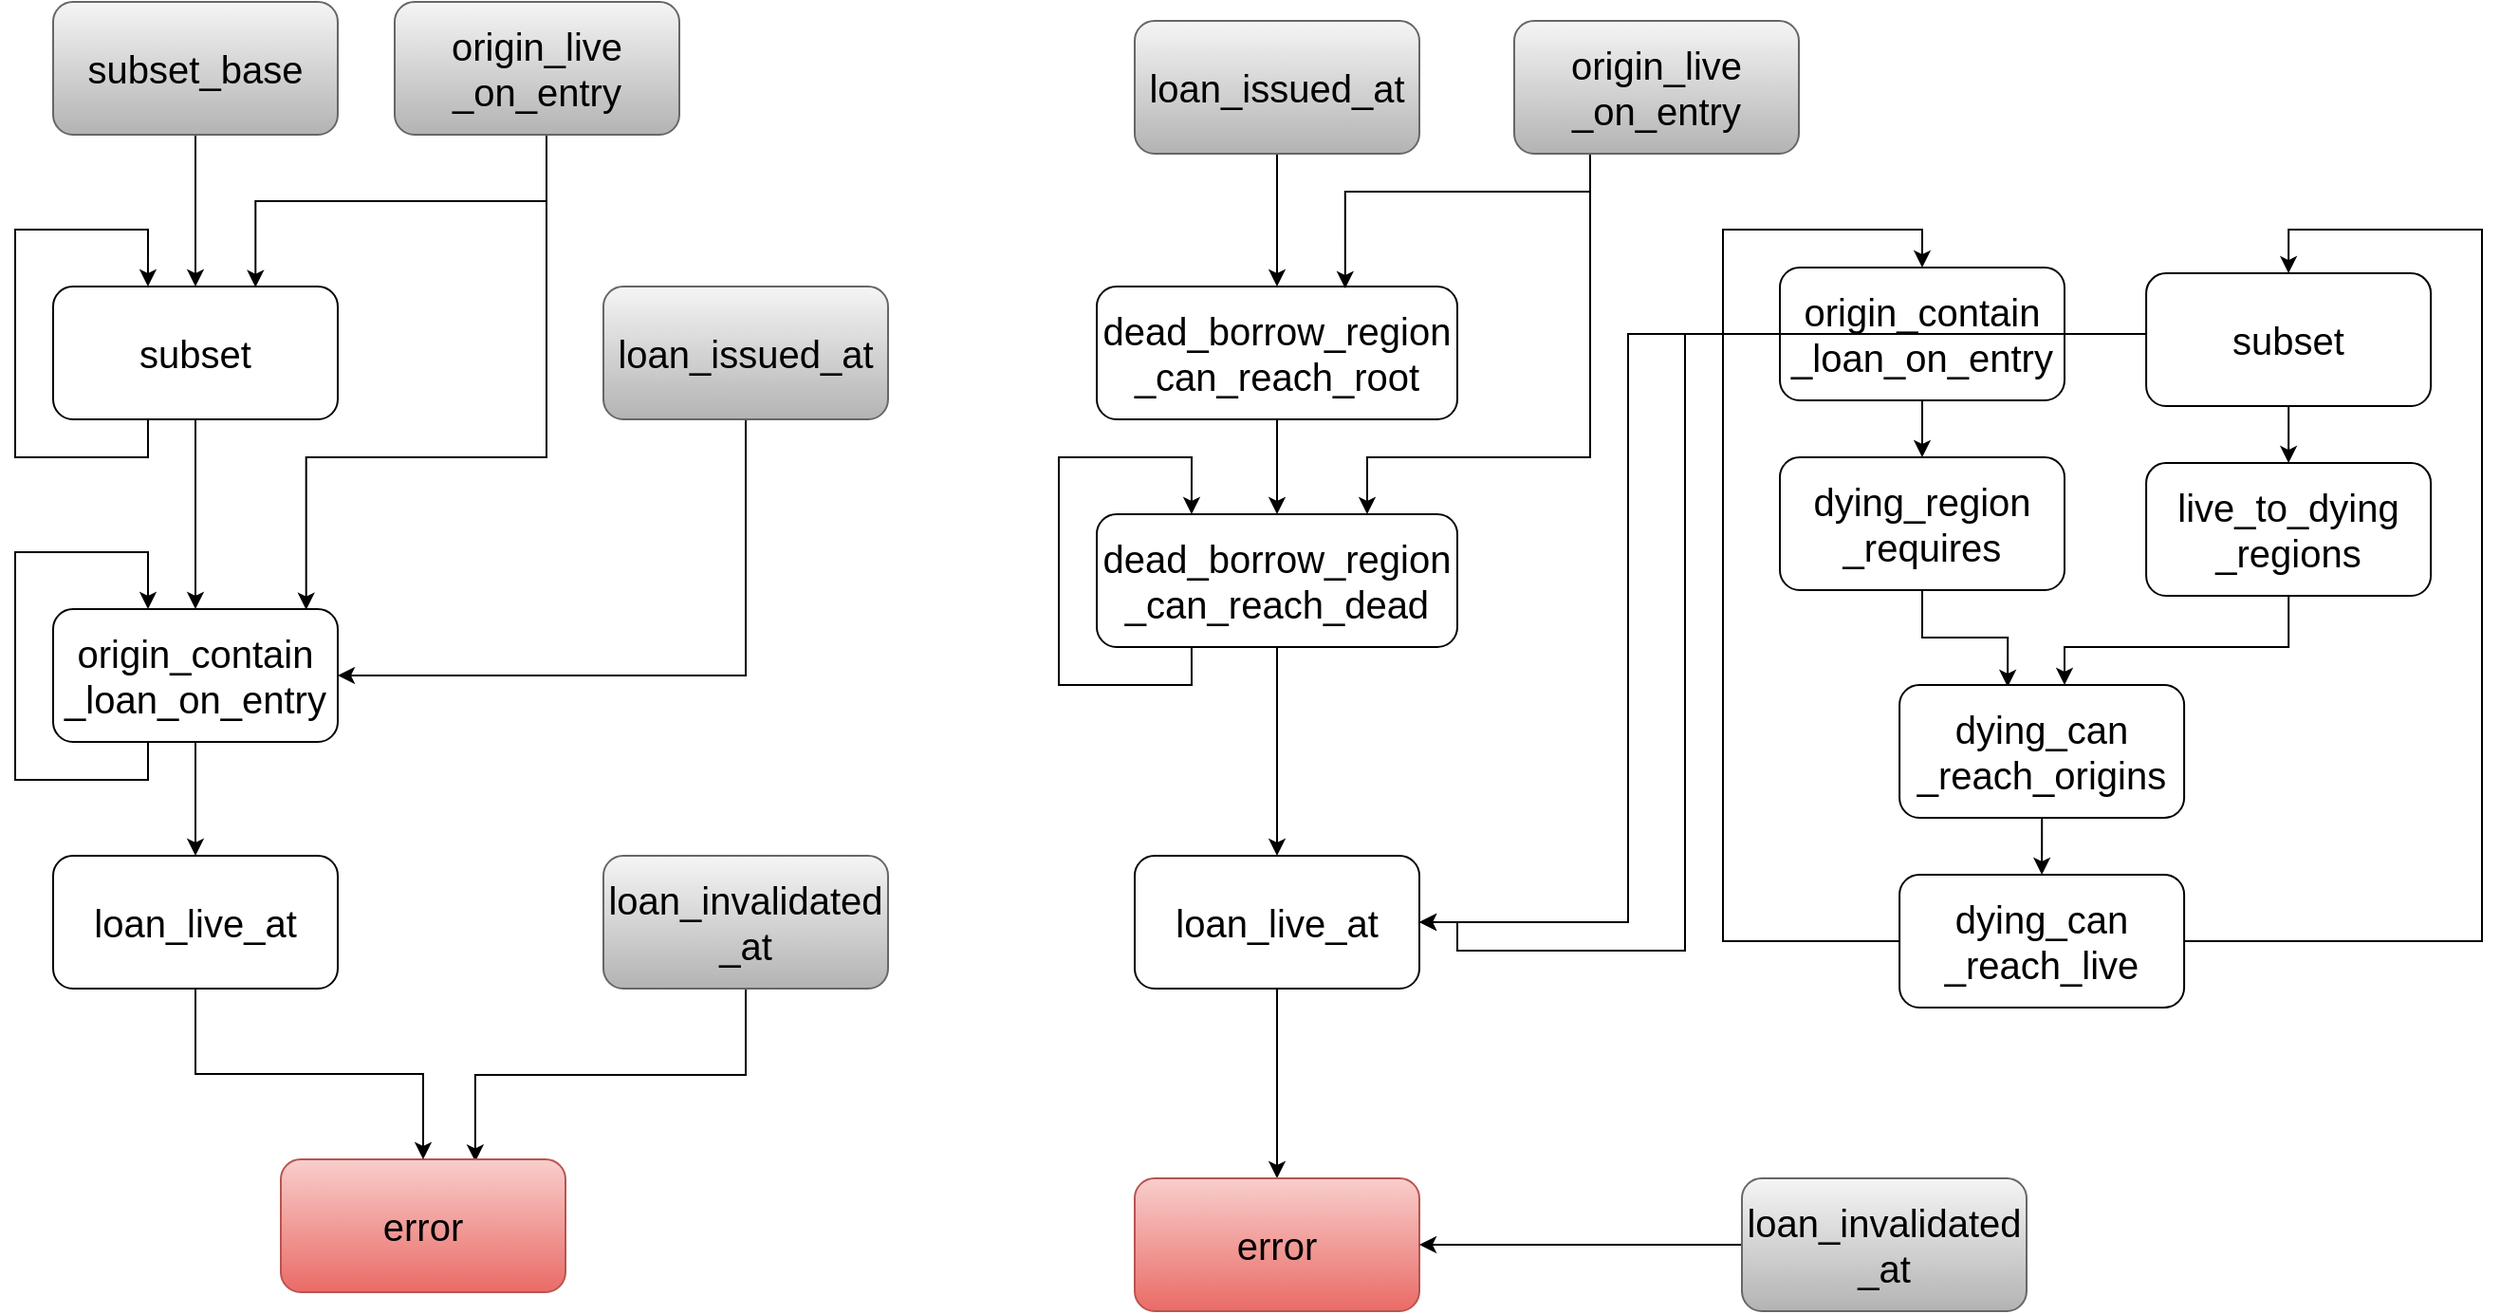 <mxfile version="15.7.3" type="device"><diagram id="OqOWBTo0y5NP__ywQpXE" name="Page-1"><mxGraphModel dx="1422" dy="850" grid="1" gridSize="10" guides="1" tooltips="1" connect="1" arrows="1" fold="1" page="1" pageScale="1" pageWidth="850" pageHeight="1100" math="0" shadow="0"><root><mxCell id="0"/><mxCell id="1" parent="0"/><mxCell id="NRC03hNy22mwCGF4ITLj-8" style="edgeStyle=orthogonalEdgeStyle;rounded=0;orthogonalLoop=1;jettySize=auto;html=1;entryX=0.5;entryY=0;entryDx=0;entryDy=0;fontSize=20;" parent="1" source="2hXvD5at_DiYbgzuj5T2-4" target="NRC03hNy22mwCGF4ITLj-6" edge="1"><mxGeometry relative="1" as="geometry"/></mxCell><mxCell id="2hXvD5at_DiYbgzuj5T2-4" value="subset_base" style="rounded=1;whiteSpace=wrap;html=1;fontSize=20;fillColor=#f5f5f5;gradientColor=#b3b3b3;strokeColor=#666666;" parent="1" vertex="1"><mxGeometry x="110" y="150" width="150" height="70" as="geometry"/></mxCell><mxCell id="NRC03hNy22mwCGF4ITLj-22" style="edgeStyle=elbowEdgeStyle;rounded=0;orthogonalLoop=1;jettySize=auto;elbow=vertical;html=1;entryX=1;entryY=0.5;entryDx=0;entryDy=0;fontSize=20;" parent="1" source="NRC03hNy22mwCGF4ITLj-1" target="NRC03hNy22mwCGF4ITLj-7" edge="1"><mxGeometry relative="1" as="geometry"><Array as="points"><mxPoint x="390" y="505"/></Array></mxGeometry></mxCell><mxCell id="NRC03hNy22mwCGF4ITLj-1" value="loan_issued_at" style="rounded=1;whiteSpace=wrap;html=1;fontSize=20;fillColor=#f5f5f5;gradientColor=#b3b3b3;strokeColor=#666666;" parent="1" vertex="1"><mxGeometry x="400" y="300" width="150" height="70" as="geometry"/></mxCell><mxCell id="NRC03hNy22mwCGF4ITLj-16" style="edgeStyle=elbowEdgeStyle;rounded=0;orthogonalLoop=1;jettySize=auto;elbow=vertical;html=1;entryX=0.683;entryY=0.017;entryDx=0;entryDy=0;entryPerimeter=0;fontSize=20;" parent="1" source="NRC03hNy22mwCGF4ITLj-2" target="NRC03hNy22mwCGF4ITLj-15" edge="1"><mxGeometry relative="1" as="geometry"/></mxCell><mxCell id="NRC03hNy22mwCGF4ITLj-2" value="loan_invalidated&lt;br&gt;_at" style="rounded=1;whiteSpace=wrap;html=1;fontSize=20;fillColor=#f5f5f5;gradientColor=#b3b3b3;strokeColor=#666666;" parent="1" vertex="1"><mxGeometry x="400" y="600" width="150" height="70" as="geometry"/></mxCell><mxCell id="NRC03hNy22mwCGF4ITLj-20" style="edgeStyle=elbowEdgeStyle;rounded=0;orthogonalLoop=1;jettySize=auto;elbow=vertical;html=1;entryX=0.889;entryY=0.005;entryDx=0;entryDy=0;entryPerimeter=0;fontSize=20;" parent="1" target="NRC03hNy22mwCGF4ITLj-7" edge="1"><mxGeometry relative="1" as="geometry"><mxPoint x="370" y="210" as="sourcePoint"/><Array as="points"><mxPoint x="290" y="390"/><mxPoint x="320" y="410"/><mxPoint x="570" y="430"/></Array></mxGeometry></mxCell><mxCell id="NRC03hNy22mwCGF4ITLj-21" style="edgeStyle=elbowEdgeStyle;rounded=0;orthogonalLoop=1;jettySize=auto;elbow=vertical;html=1;entryX=0.711;entryY=0.005;entryDx=0;entryDy=0;entryPerimeter=0;fontSize=20;" parent="1" target="NRC03hNy22mwCGF4ITLj-6" edge="1"><mxGeometry relative="1" as="geometry"><mxPoint x="370" y="210" as="sourcePoint"/></mxGeometry></mxCell><mxCell id="NRC03hNy22mwCGF4ITLj-12" style="edgeStyle=elbowEdgeStyle;rounded=0;orthogonalLoop=1;jettySize=auto;elbow=vertical;html=1;entryX=0.5;entryY=0;entryDx=0;entryDy=0;fontSize=20;" parent="1" source="NRC03hNy22mwCGF4ITLj-6" target="NRC03hNy22mwCGF4ITLj-7" edge="1"><mxGeometry relative="1" as="geometry"/></mxCell><mxCell id="NRC03hNy22mwCGF4ITLj-6" value="subset" style="rounded=1;whiteSpace=wrap;html=1;fontSize=20;" parent="1" vertex="1"><mxGeometry x="110" y="300" width="150" height="70" as="geometry"/></mxCell><mxCell id="NRC03hNy22mwCGF4ITLj-19" style="edgeStyle=elbowEdgeStyle;rounded=0;orthogonalLoop=1;jettySize=auto;elbow=vertical;html=1;entryX=0.5;entryY=0;entryDx=0;entryDy=0;fontSize=20;" parent="1" source="NRC03hNy22mwCGF4ITLj-7" target="NRC03hNy22mwCGF4ITLj-17" edge="1"><mxGeometry relative="1" as="geometry"/></mxCell><mxCell id="NRC03hNy22mwCGF4ITLj-7" value="origin_contain&lt;br&gt;_loan_on_entry" style="rounded=1;whiteSpace=wrap;html=1;fontSize=20;" parent="1" vertex="1"><mxGeometry x="110" y="470" width="150" height="70" as="geometry"/></mxCell><mxCell id="NRC03hNy22mwCGF4ITLj-15" value="error" style="rounded=1;whiteSpace=wrap;html=1;fontSize=20;fillColor=#f8cecc;gradientColor=#ea6b66;strokeColor=#b85450;" parent="1" vertex="1"><mxGeometry x="230" y="760" width="150" height="70" as="geometry"/></mxCell><mxCell id="NRC03hNy22mwCGF4ITLj-18" style="edgeStyle=elbowEdgeStyle;rounded=0;orthogonalLoop=1;jettySize=auto;elbow=vertical;html=1;fontSize=20;" parent="1" source="NRC03hNy22mwCGF4ITLj-17" target="NRC03hNy22mwCGF4ITLj-15" edge="1"><mxGeometry relative="1" as="geometry"/></mxCell><mxCell id="NRC03hNy22mwCGF4ITLj-17" value="loan_live_at" style="rounded=1;whiteSpace=wrap;html=1;fontSize=20;" parent="1" vertex="1"><mxGeometry x="110" y="600" width="150" height="70" as="geometry"/></mxCell><mxCell id="NRC03hNy22mwCGF4ITLj-29" value="origin_live&lt;br&gt;_on_entry" style="rounded=1;whiteSpace=wrap;html=1;fontSize=20;fillColor=#f5f5f5;gradientColor=#b3b3b3;strokeColor=#666666;" parent="1" vertex="1"><mxGeometry x="290" y="150" width="150" height="70" as="geometry"/></mxCell><mxCell id="NRC03hNy22mwCGF4ITLj-31" style="edgeStyle=orthogonalEdgeStyle;rounded=0;orthogonalLoop=1;jettySize=auto;html=1;fontSize=20;" parent="1" edge="1"><mxGeometry relative="1" as="geometry"><mxPoint x="159.97" y="300" as="targetPoint"/><mxPoint x="159.97" y="370" as="sourcePoint"/><Array as="points"><mxPoint x="160" y="390"/><mxPoint x="90" y="390"/><mxPoint x="90" y="270"/><mxPoint x="160" y="270"/></Array></mxGeometry></mxCell><mxCell id="NRC03hNy22mwCGF4ITLj-33" style="edgeStyle=orthogonalEdgeStyle;rounded=0;orthogonalLoop=1;jettySize=auto;html=1;fontSize=20;" parent="1" edge="1"><mxGeometry relative="1" as="geometry"><mxPoint x="160.0" y="470" as="targetPoint"/><mxPoint x="160.0" y="540" as="sourcePoint"/><Array as="points"><mxPoint x="160" y="560"/><mxPoint x="90" y="560"/><mxPoint x="90" y="440"/><mxPoint x="160" y="440"/></Array></mxGeometry></mxCell><mxCell id="NRC03hNy22mwCGF4ITLj-50" style="edgeStyle=orthogonalEdgeStyle;rounded=0;orthogonalLoop=1;jettySize=auto;html=1;entryX=0.5;entryY=0;entryDx=0;entryDy=0;fontSize=20;" parent="1" source="NRC03hNy22mwCGF4ITLj-34" target="NRC03hNy22mwCGF4ITLj-35" edge="1"><mxGeometry relative="1" as="geometry"/></mxCell><mxCell id="NRC03hNy22mwCGF4ITLj-34" value="dead_borrow_region&lt;br&gt;_can_reach_root" style="rounded=1;whiteSpace=wrap;html=1;fontSize=20;" parent="1" vertex="1"><mxGeometry x="660" y="300" width="190" height="70" as="geometry"/></mxCell><mxCell id="NRC03hNy22mwCGF4ITLj-54" style="edgeStyle=orthogonalEdgeStyle;rounded=0;orthogonalLoop=1;jettySize=auto;html=1;entryX=0.5;entryY=0;entryDx=0;entryDy=0;fontSize=20;" parent="1" source="NRC03hNy22mwCGF4ITLj-35" target="NRC03hNy22mwCGF4ITLj-53" edge="1"><mxGeometry relative="1" as="geometry"/></mxCell><mxCell id="NRC03hNy22mwCGF4ITLj-35" value="dead_borrow_region&lt;br&gt;_can_reach_dead" style="rounded=1;whiteSpace=wrap;html=1;fontSize=20;" parent="1" vertex="1"><mxGeometry x="660" y="420" width="190" height="70" as="geometry"/></mxCell><mxCell id="BZsutXjxuvkJcrnw2yYG-15" style="edgeStyle=orthogonalEdgeStyle;rounded=0;orthogonalLoop=1;jettySize=auto;html=1;entryX=0.5;entryY=0;entryDx=0;entryDy=0;fontSize=20;" parent="1" source="NRC03hNy22mwCGF4ITLj-41" target="BZsutXjxuvkJcrnw2yYG-3" edge="1"><mxGeometry relative="1" as="geometry"><Array as="points"><mxPoint x="990" y="645"/><mxPoint x="990" y="270"/><mxPoint x="1095" y="270"/></Array></mxGeometry></mxCell><mxCell id="BZsutXjxuvkJcrnw2yYG-17" style="edgeStyle=orthogonalEdgeStyle;rounded=0;orthogonalLoop=1;jettySize=auto;html=1;entryX=0.5;entryY=0;entryDx=0;entryDy=0;fontSize=20;" parent="1" source="NRC03hNy22mwCGF4ITLj-41" target="BZsutXjxuvkJcrnw2yYG-4" edge="1"><mxGeometry relative="1" as="geometry"><Array as="points"><mxPoint x="1390" y="645"/><mxPoint x="1390" y="270"/><mxPoint x="1288" y="270"/></Array></mxGeometry></mxCell><mxCell id="NRC03hNy22mwCGF4ITLj-41" value="dying_can&lt;br&gt;_reach_live" style="rounded=1;whiteSpace=wrap;html=1;fontSize=20;" parent="1" vertex="1"><mxGeometry x="1083.05" y="610" width="150" height="70" as="geometry"/></mxCell><mxCell id="NRC03hNy22mwCGF4ITLj-49" style="edgeStyle=orthogonalEdgeStyle;rounded=0;orthogonalLoop=1;jettySize=auto;html=1;entryX=0.689;entryY=0.014;entryDx=0;entryDy=0;entryPerimeter=0;fontSize=20;" parent="1" source="NRC03hNy22mwCGF4ITLj-46" target="NRC03hNy22mwCGF4ITLj-34" edge="1"><mxGeometry relative="1" as="geometry"><Array as="points"><mxPoint x="920" y="250"/><mxPoint x="791" y="250"/></Array></mxGeometry></mxCell><mxCell id="NRC03hNy22mwCGF4ITLj-52" style="edgeStyle=orthogonalEdgeStyle;rounded=0;orthogonalLoop=1;jettySize=auto;html=1;entryX=0.75;entryY=0;entryDx=0;entryDy=0;fontSize=20;" parent="1" source="NRC03hNy22mwCGF4ITLj-46" target="NRC03hNy22mwCGF4ITLj-35" edge="1"><mxGeometry relative="1" as="geometry"><Array as="points"><mxPoint x="920" y="390"/><mxPoint x="803" y="390"/></Array></mxGeometry></mxCell><mxCell id="NRC03hNy22mwCGF4ITLj-46" value="origin_live&lt;br&gt;_on_entry" style="rounded=1;whiteSpace=wrap;html=1;fontSize=20;fillColor=#f5f5f5;gradientColor=#b3b3b3;strokeColor=#666666;" parent="1" vertex="1"><mxGeometry x="880" y="160" width="150" height="70" as="geometry"/></mxCell><mxCell id="NRC03hNy22mwCGF4ITLj-48" style="edgeStyle=orthogonalEdgeStyle;rounded=0;orthogonalLoop=1;jettySize=auto;html=1;fontSize=20;" parent="1" source="NRC03hNy22mwCGF4ITLj-47" target="NRC03hNy22mwCGF4ITLj-34" edge="1"><mxGeometry relative="1" as="geometry"/></mxCell><mxCell id="NRC03hNy22mwCGF4ITLj-47" value="loan_issued_at" style="rounded=1;whiteSpace=wrap;html=1;fontSize=20;fillColor=#f5f5f5;gradientColor=#b3b3b3;strokeColor=#666666;" parent="1" vertex="1"><mxGeometry x="680" y="160" width="150" height="70" as="geometry"/></mxCell><mxCell id="NRC03hNy22mwCGF4ITLj-51" style="edgeStyle=orthogonalEdgeStyle;rounded=0;orthogonalLoop=1;jettySize=auto;html=1;fontSize=20;" parent="1" edge="1"><mxGeometry relative="1" as="geometry"><mxPoint x="709.97" y="420" as="targetPoint"/><mxPoint x="709.97" y="490" as="sourcePoint"/><Array as="points"><mxPoint x="710" y="510"/><mxPoint x="640" y="510"/><mxPoint x="640" y="390"/><mxPoint x="710" y="390"/></Array></mxGeometry></mxCell><mxCell id="NRC03hNy22mwCGF4ITLj-56" style="edgeStyle=orthogonalEdgeStyle;rounded=0;orthogonalLoop=1;jettySize=auto;html=1;fontSize=20;" parent="1" source="NRC03hNy22mwCGF4ITLj-53" target="NRC03hNy22mwCGF4ITLj-55" edge="1"><mxGeometry relative="1" as="geometry"/></mxCell><mxCell id="NRC03hNy22mwCGF4ITLj-53" value="loan_live_at" style="rounded=1;whiteSpace=wrap;html=1;fontSize=20;" parent="1" vertex="1"><mxGeometry x="680" y="600" width="150" height="70" as="geometry"/></mxCell><mxCell id="NRC03hNy22mwCGF4ITLj-55" value="error" style="rounded=1;whiteSpace=wrap;html=1;fontSize=20;fillColor=#f8cecc;gradientColor=#ea6b66;strokeColor=#b85450;" parent="1" vertex="1"><mxGeometry x="680" y="770" width="150" height="70" as="geometry"/></mxCell><mxCell id="NRC03hNy22mwCGF4ITLj-60" style="edgeStyle=orthogonalEdgeStyle;rounded=0;orthogonalLoop=1;jettySize=auto;html=1;fontSize=20;" parent="1" source="NRC03hNy22mwCGF4ITLj-57" target="NRC03hNy22mwCGF4ITLj-55" edge="1"><mxGeometry relative="1" as="geometry"/></mxCell><mxCell id="NRC03hNy22mwCGF4ITLj-57" value="loan_invalidated&lt;br&gt;_at" style="rounded=1;whiteSpace=wrap;html=1;fontSize=20;fillColor=#f5f5f5;gradientColor=#b3b3b3;strokeColor=#666666;" parent="1" vertex="1"><mxGeometry x="1000" y="770" width="150" height="70" as="geometry"/></mxCell><mxCell id="BZsutXjxuvkJcrnw2yYG-12" style="edgeStyle=orthogonalEdgeStyle;rounded=0;orthogonalLoop=1;jettySize=auto;html=1;entryX=0.38;entryY=0.014;entryDx=0;entryDy=0;entryPerimeter=0;fontSize=20;" parent="1" source="BZsutXjxuvkJcrnw2yYG-1" target="BZsutXjxuvkJcrnw2yYG-11" edge="1"><mxGeometry relative="1" as="geometry"/></mxCell><mxCell id="BZsutXjxuvkJcrnw2yYG-1" value="dying_region&lt;br&gt;_requires" style="rounded=1;whiteSpace=wrap;html=1;fontSize=20;" parent="1" vertex="1"><mxGeometry x="1020" y="390" width="150" height="70" as="geometry"/></mxCell><mxCell id="BZsutXjxuvkJcrnw2yYG-13" style="edgeStyle=orthogonalEdgeStyle;rounded=0;orthogonalLoop=1;jettySize=auto;html=1;entryX=0.713;entryY=-0.043;entryDx=0;entryDy=0;entryPerimeter=0;fontSize=20;" parent="1" source="BZsutXjxuvkJcrnw2yYG-2" edge="1"><mxGeometry relative="1" as="geometry"><mxPoint x="1170.0" y="510" as="targetPoint"/><Array as="points"><mxPoint x="1288" y="490"/><mxPoint x="1170" y="490"/></Array></mxGeometry></mxCell><mxCell id="BZsutXjxuvkJcrnw2yYG-2" value="live_to_dying&lt;br&gt;_regions" style="rounded=1;whiteSpace=wrap;html=1;fontSize=20;" parent="1" vertex="1"><mxGeometry x="1213.05" y="393.01" width="150" height="70" as="geometry"/></mxCell><mxCell id="BZsutXjxuvkJcrnw2yYG-9" style="edgeStyle=orthogonalEdgeStyle;rounded=0;orthogonalLoop=1;jettySize=auto;html=1;entryX=0.5;entryY=0;entryDx=0;entryDy=0;fontSize=20;" parent="1" source="BZsutXjxuvkJcrnw2yYG-3" target="BZsutXjxuvkJcrnw2yYG-1" edge="1"><mxGeometry relative="1" as="geometry"/></mxCell><mxCell id="BZsutXjxuvkJcrnw2yYG-19" style="edgeStyle=orthogonalEdgeStyle;rounded=0;orthogonalLoop=1;jettySize=auto;html=1;entryX=1;entryY=0.5;entryDx=0;entryDy=0;fontSize=20;" parent="1" source="BZsutXjxuvkJcrnw2yYG-3" target="NRC03hNy22mwCGF4ITLj-53" edge="1"><mxGeometry relative="1" as="geometry"><Array as="points"><mxPoint x="940" y="325"/><mxPoint x="940" y="635"/></Array></mxGeometry></mxCell><mxCell id="BZsutXjxuvkJcrnw2yYG-3" value="origin_contain&lt;br&gt;_loan_on_entry" style="rounded=1;whiteSpace=wrap;html=1;fontSize=20;" parent="1" vertex="1"><mxGeometry x="1020" y="290" width="150" height="70" as="geometry"/></mxCell><mxCell id="BZsutXjxuvkJcrnw2yYG-10" style="edgeStyle=orthogonalEdgeStyle;rounded=0;orthogonalLoop=1;jettySize=auto;html=1;entryX=0.5;entryY=0;entryDx=0;entryDy=0;fontSize=20;" parent="1" source="BZsutXjxuvkJcrnw2yYG-4" target="BZsutXjxuvkJcrnw2yYG-2" edge="1"><mxGeometry relative="1" as="geometry"/></mxCell><mxCell id="BZsutXjxuvkJcrnw2yYG-20" style="edgeStyle=orthogonalEdgeStyle;rounded=0;orthogonalLoop=1;jettySize=auto;html=1;entryX=1;entryY=0.5;entryDx=0;entryDy=0;fontSize=20;" parent="1" source="BZsutXjxuvkJcrnw2yYG-4" target="NRC03hNy22mwCGF4ITLj-53" edge="1"><mxGeometry relative="1" as="geometry"><Array as="points"><mxPoint x="970" y="325"/><mxPoint x="970" y="650"/><mxPoint x="850" y="650"/><mxPoint x="850" y="635"/></Array></mxGeometry></mxCell><mxCell id="BZsutXjxuvkJcrnw2yYG-4" value="subset" style="rounded=1;whiteSpace=wrap;html=1;fontSize=20;" parent="1" vertex="1"><mxGeometry x="1213.05" y="293.01" width="150" height="70" as="geometry"/></mxCell><mxCell id="BZsutXjxuvkJcrnw2yYG-14" style="edgeStyle=orthogonalEdgeStyle;rounded=0;orthogonalLoop=1;jettySize=auto;html=1;entryX=0.5;entryY=0;entryDx=0;entryDy=0;fontSize=20;" parent="1" source="BZsutXjxuvkJcrnw2yYG-11" target="NRC03hNy22mwCGF4ITLj-41" edge="1"><mxGeometry relative="1" as="geometry"/></mxCell><mxCell id="BZsutXjxuvkJcrnw2yYG-11" value="dying_can&lt;br&gt;_reach_origins" style="rounded=1;whiteSpace=wrap;html=1;fontSize=20;" parent="1" vertex="1"><mxGeometry x="1083.05" y="510" width="150" height="70" as="geometry"/></mxCell></root></mxGraphModel></diagram></mxfile>